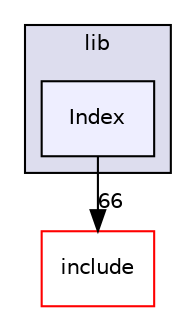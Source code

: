 digraph "lib/Index" {
  bgcolor=transparent;
  compound=true
  node [ fontsize="10", fontname="Helvetica"];
  edge [ labelfontsize="10", labelfontname="Helvetica"];
  subgraph clusterdir_97aefd0d527b934f1d99a682da8fe6a9 {
    graph [ bgcolor="#ddddee", pencolor="black", label="lib" fontname="Helvetica", fontsize="10", URL="dir_97aefd0d527b934f1d99a682da8fe6a9.html"]
  dir_43756b4de60d3876ffe3bf8341dbd1e2 [shape=box, label="Index", style="filled", fillcolor="#eeeeff", pencolor="black", URL="dir_43756b4de60d3876ffe3bf8341dbd1e2.html"];
  }
  dir_d44c64559bbebec7f509842c48db8b23 [shape=box label="include" color="red" URL="dir_d44c64559bbebec7f509842c48db8b23.html"];
  dir_43756b4de60d3876ffe3bf8341dbd1e2->dir_d44c64559bbebec7f509842c48db8b23 [headlabel="66", labeldistance=1.5 headhref="dir_000047_000001.html"];
}
